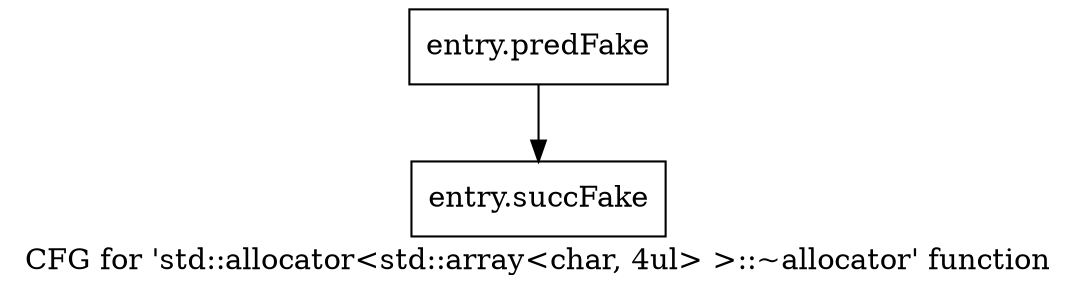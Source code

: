 digraph "CFG for 'std::allocator\<std::array\<char, 4ul\> \>::~allocator' function" {
	label="CFG for 'std::allocator\<std::array\<char, 4ul\> \>::~allocator' function";

	Node0x43e20c0 [shape=record,filename="",linenumber="",label="{entry.predFake}"];
	Node0x43e20c0 -> Node0x441ecb0[ callList="" memoryops="" filename="/tools/Xilinx/Vitis_HLS/2022.1/tps/lnx64/gcc-8.3.0/lib/gcc/x86_64-pc-linux-gnu/8.3.0/../../../../include/c++/8.3.0/bits/allocator.h" execusionnum="0"];
	Node0x441ecb0 [shape=record,filename="/tools/Xilinx/Vitis_HLS/2022.1/tps/lnx64/gcc-8.3.0/lib/gcc/x86_64-pc-linux-gnu/8.3.0/../../../../include/c++/8.3.0/bits/allocator.h",linenumber="139",label="{entry.succFake}"];
}
